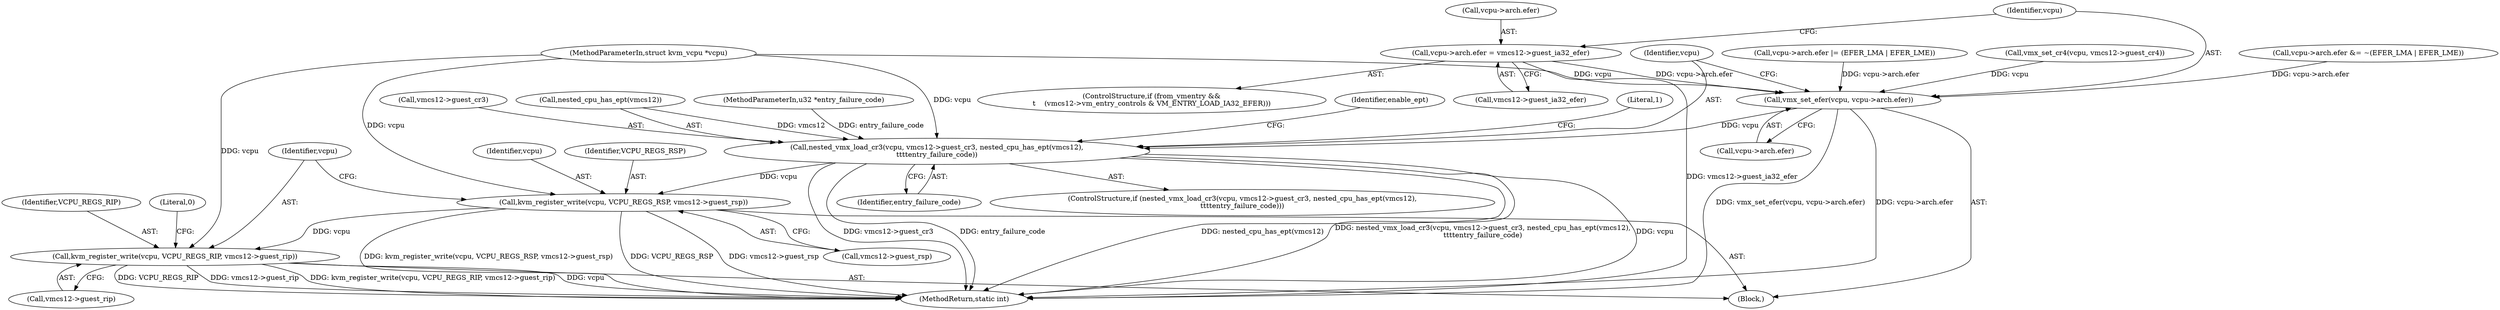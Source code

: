 digraph "0_linux_51aa68e7d57e3217192d88ce90fd5b8ef29ec94f@pointer" {
"1000918" [label="(Call,vcpu->arch.efer = vmcs12->guest_ia32_efer)"];
"1000954" [label="(Call,vmx_set_efer(vcpu, vcpu->arch.efer))"];
"1000962" [label="(Call,nested_vmx_load_cr3(vcpu, vmcs12->guest_cr3, nested_cpu_has_ept(vmcs12),\n\t\t\t\tentry_failure_code))"];
"1001007" [label="(Call,kvm_register_write(vcpu, VCPU_REGS_RSP, vmcs12->guest_rsp))"];
"1001013" [label="(Call,kvm_register_write(vcpu, VCPU_REGS_RIP, vmcs12->guest_rip))"];
"1000944" [label="(Call,vcpu->arch.efer &= ~(EFER_LMA | EFER_LME))"];
"1000969" [label="(Identifier,entry_failure_code)"];
"1000910" [label="(ControlStructure,if (from_vmentry &&\n\t    (vmcs12->vm_entry_controls & VM_ENTRY_LOAD_IA32_EFER)))"];
"1001015" [label="(Identifier,VCPU_REGS_RIP)"];
"1000971" [label="(Literal,1)"];
"1000964" [label="(Call,vmcs12->guest_cr3)"];
"1000967" [label="(Call,nested_cpu_has_ept(vmcs12))"];
"1000961" [label="(ControlStructure,if (nested_vmx_load_cr3(vcpu, vmcs12->guest_cr3, nested_cpu_has_ept(vmcs12),\n\t\t\t\tentry_failure_code)))"];
"1001010" [label="(Call,vmcs12->guest_rsp)"];
"1000126" [label="(Block,)"];
"1000934" [label="(Call,vcpu->arch.efer |= (EFER_LMA | EFER_LME))"];
"1000125" [label="(MethodParameterIn,u32 *entry_failure_code)"];
"1000956" [label="(Call,vcpu->arch.efer)"];
"1001008" [label="(Identifier,vcpu)"];
"1000974" [label="(Identifier,enable_ept)"];
"1000918" [label="(Call,vcpu->arch.efer = vmcs12->guest_ia32_efer)"];
"1001021" [label="(MethodReturn,static int)"];
"1000955" [label="(Identifier,vcpu)"];
"1001013" [label="(Call,kvm_register_write(vcpu, VCPU_REGS_RIP, vmcs12->guest_rip))"];
"1001016" [label="(Call,vmcs12->guest_rip)"];
"1000963" [label="(Identifier,vcpu)"];
"1001014" [label="(Identifier,vcpu)"];
"1001009" [label="(Identifier,VCPU_REGS_RSP)"];
"1000962" [label="(Call,nested_vmx_load_cr3(vcpu, vmcs12->guest_cr3, nested_cpu_has_ept(vmcs12),\n\t\t\t\tentry_failure_code))"];
"1001020" [label="(Literal,0)"];
"1000919" [label="(Call,vcpu->arch.efer)"];
"1000924" [label="(Call,vmcs12->guest_ia32_efer)"];
"1000122" [label="(MethodParameterIn,struct kvm_vcpu *vcpu)"];
"1001007" [label="(Call,kvm_register_write(vcpu, VCPU_REGS_RSP, vmcs12->guest_rsp))"];
"1000901" [label="(Call,vmx_set_cr4(vcpu, vmcs12->guest_cr4))"];
"1000954" [label="(Call,vmx_set_efer(vcpu, vcpu->arch.efer))"];
"1000918" -> "1000910"  [label="AST: "];
"1000918" -> "1000924"  [label="CFG: "];
"1000919" -> "1000918"  [label="AST: "];
"1000924" -> "1000918"  [label="AST: "];
"1000955" -> "1000918"  [label="CFG: "];
"1000918" -> "1001021"  [label="DDG: vmcs12->guest_ia32_efer"];
"1000918" -> "1000954"  [label="DDG: vcpu->arch.efer"];
"1000954" -> "1000126"  [label="AST: "];
"1000954" -> "1000956"  [label="CFG: "];
"1000955" -> "1000954"  [label="AST: "];
"1000956" -> "1000954"  [label="AST: "];
"1000963" -> "1000954"  [label="CFG: "];
"1000954" -> "1001021"  [label="DDG: vmx_set_efer(vcpu, vcpu->arch.efer)"];
"1000954" -> "1001021"  [label="DDG: vcpu->arch.efer"];
"1000901" -> "1000954"  [label="DDG: vcpu"];
"1000122" -> "1000954"  [label="DDG: vcpu"];
"1000934" -> "1000954"  [label="DDG: vcpu->arch.efer"];
"1000944" -> "1000954"  [label="DDG: vcpu->arch.efer"];
"1000954" -> "1000962"  [label="DDG: vcpu"];
"1000962" -> "1000961"  [label="AST: "];
"1000962" -> "1000969"  [label="CFG: "];
"1000963" -> "1000962"  [label="AST: "];
"1000964" -> "1000962"  [label="AST: "];
"1000967" -> "1000962"  [label="AST: "];
"1000969" -> "1000962"  [label="AST: "];
"1000971" -> "1000962"  [label="CFG: "];
"1000974" -> "1000962"  [label="CFG: "];
"1000962" -> "1001021"  [label="DDG: vmcs12->guest_cr3"];
"1000962" -> "1001021"  [label="DDG: entry_failure_code"];
"1000962" -> "1001021"  [label="DDG: nested_cpu_has_ept(vmcs12)"];
"1000962" -> "1001021"  [label="DDG: nested_vmx_load_cr3(vcpu, vmcs12->guest_cr3, nested_cpu_has_ept(vmcs12),\n\t\t\t\tentry_failure_code)"];
"1000962" -> "1001021"  [label="DDG: vcpu"];
"1000122" -> "1000962"  [label="DDG: vcpu"];
"1000967" -> "1000962"  [label="DDG: vmcs12"];
"1000125" -> "1000962"  [label="DDG: entry_failure_code"];
"1000962" -> "1001007"  [label="DDG: vcpu"];
"1001007" -> "1000126"  [label="AST: "];
"1001007" -> "1001010"  [label="CFG: "];
"1001008" -> "1001007"  [label="AST: "];
"1001009" -> "1001007"  [label="AST: "];
"1001010" -> "1001007"  [label="AST: "];
"1001014" -> "1001007"  [label="CFG: "];
"1001007" -> "1001021"  [label="DDG: kvm_register_write(vcpu, VCPU_REGS_RSP, vmcs12->guest_rsp)"];
"1001007" -> "1001021"  [label="DDG: VCPU_REGS_RSP"];
"1001007" -> "1001021"  [label="DDG: vmcs12->guest_rsp"];
"1000122" -> "1001007"  [label="DDG: vcpu"];
"1001007" -> "1001013"  [label="DDG: vcpu"];
"1001013" -> "1000126"  [label="AST: "];
"1001013" -> "1001016"  [label="CFG: "];
"1001014" -> "1001013"  [label="AST: "];
"1001015" -> "1001013"  [label="AST: "];
"1001016" -> "1001013"  [label="AST: "];
"1001020" -> "1001013"  [label="CFG: "];
"1001013" -> "1001021"  [label="DDG: VCPU_REGS_RIP"];
"1001013" -> "1001021"  [label="DDG: vmcs12->guest_rip"];
"1001013" -> "1001021"  [label="DDG: kvm_register_write(vcpu, VCPU_REGS_RIP, vmcs12->guest_rip)"];
"1001013" -> "1001021"  [label="DDG: vcpu"];
"1000122" -> "1001013"  [label="DDG: vcpu"];
}

